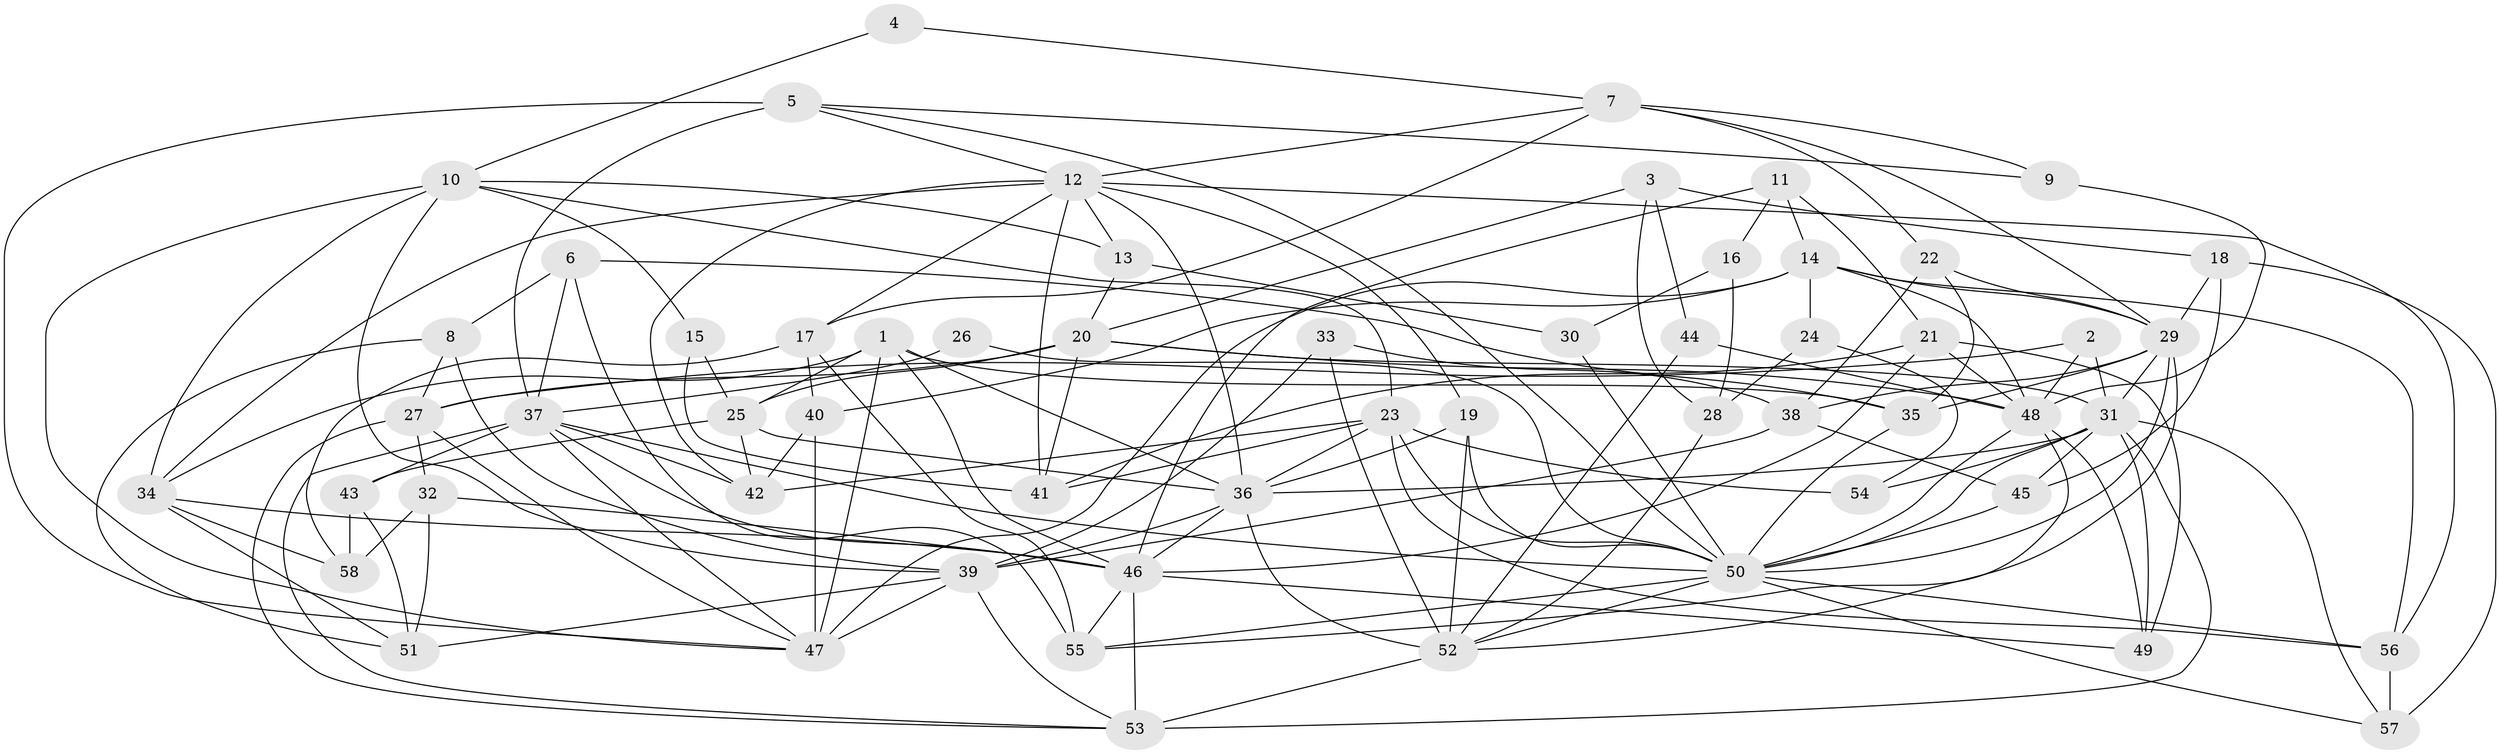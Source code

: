 // original degree distribution, {6: 0.10434782608695652, 8: 0.017391304347826087, 5: 0.1391304347826087, 3: 0.3217391304347826, 4: 0.22608695652173913, 2: 0.1391304347826087, 7: 0.043478260869565216, 10: 0.008695652173913044}
// Generated by graph-tools (version 1.1) at 2025/01/03/09/25 03:01:57]
// undirected, 58 vertices, 157 edges
graph export_dot {
graph [start="1"]
  node [color=gray90,style=filled];
  1;
  2;
  3;
  4;
  5;
  6;
  7;
  8;
  9;
  10;
  11;
  12;
  13;
  14;
  15;
  16;
  17;
  18;
  19;
  20;
  21;
  22;
  23;
  24;
  25;
  26;
  27;
  28;
  29;
  30;
  31;
  32;
  33;
  34;
  35;
  36;
  37;
  38;
  39;
  40;
  41;
  42;
  43;
  44;
  45;
  46;
  47;
  48;
  49;
  50;
  51;
  52;
  53;
  54;
  55;
  56;
  57;
  58;
  1 -- 25 [weight=1.0];
  1 -- 34 [weight=1.0];
  1 -- 35 [weight=1.0];
  1 -- 36 [weight=1.0];
  1 -- 46 [weight=1.0];
  1 -- 47 [weight=1.0];
  2 -- 27 [weight=1.0];
  2 -- 31 [weight=1.0];
  2 -- 48 [weight=2.0];
  3 -- 18 [weight=1.0];
  3 -- 20 [weight=1.0];
  3 -- 28 [weight=1.0];
  3 -- 44 [weight=1.0];
  4 -- 7 [weight=1.0];
  4 -- 10 [weight=1.0];
  5 -- 9 [weight=1.0];
  5 -- 12 [weight=1.0];
  5 -- 37 [weight=1.0];
  5 -- 47 [weight=2.0];
  5 -- 50 [weight=1.0];
  6 -- 8 [weight=1.0];
  6 -- 35 [weight=1.0];
  6 -- 37 [weight=1.0];
  6 -- 55 [weight=1.0];
  7 -- 9 [weight=1.0];
  7 -- 12 [weight=1.0];
  7 -- 17 [weight=1.0];
  7 -- 22 [weight=1.0];
  7 -- 29 [weight=1.0];
  8 -- 27 [weight=1.0];
  8 -- 39 [weight=1.0];
  8 -- 51 [weight=1.0];
  9 -- 48 [weight=1.0];
  10 -- 13 [weight=1.0];
  10 -- 15 [weight=1.0];
  10 -- 23 [weight=1.0];
  10 -- 34 [weight=1.0];
  10 -- 39 [weight=1.0];
  10 -- 47 [weight=1.0];
  11 -- 14 [weight=1.0];
  11 -- 16 [weight=1.0];
  11 -- 21 [weight=1.0];
  11 -- 46 [weight=1.0];
  12 -- 13 [weight=1.0];
  12 -- 17 [weight=1.0];
  12 -- 19 [weight=1.0];
  12 -- 34 [weight=1.0];
  12 -- 36 [weight=1.0];
  12 -- 41 [weight=1.0];
  12 -- 42 [weight=1.0];
  12 -- 56 [weight=1.0];
  13 -- 20 [weight=1.0];
  13 -- 30 [weight=1.0];
  14 -- 24 [weight=1.0];
  14 -- 29 [weight=1.0];
  14 -- 40 [weight=1.0];
  14 -- 47 [weight=1.0];
  14 -- 48 [weight=1.0];
  14 -- 56 [weight=1.0];
  15 -- 25 [weight=1.0];
  15 -- 41 [weight=1.0];
  16 -- 28 [weight=1.0];
  16 -- 30 [weight=1.0];
  17 -- 40 [weight=1.0];
  17 -- 55 [weight=1.0];
  17 -- 58 [weight=1.0];
  18 -- 29 [weight=1.0];
  18 -- 45 [weight=1.0];
  18 -- 57 [weight=1.0];
  19 -- 36 [weight=1.0];
  19 -- 50 [weight=1.0];
  19 -- 52 [weight=1.0];
  20 -- 25 [weight=1.0];
  20 -- 27 [weight=1.0];
  20 -- 31 [weight=1.0];
  20 -- 41 [weight=1.0];
  20 -- 48 [weight=1.0];
  21 -- 41 [weight=1.0];
  21 -- 46 [weight=1.0];
  21 -- 48 [weight=1.0];
  21 -- 49 [weight=1.0];
  22 -- 29 [weight=1.0];
  22 -- 35 [weight=1.0];
  22 -- 38 [weight=1.0];
  23 -- 36 [weight=1.0];
  23 -- 41 [weight=1.0];
  23 -- 42 [weight=1.0];
  23 -- 50 [weight=1.0];
  23 -- 54 [weight=2.0];
  23 -- 56 [weight=1.0];
  24 -- 28 [weight=1.0];
  24 -- 54 [weight=1.0];
  25 -- 36 [weight=2.0];
  25 -- 42 [weight=1.0];
  25 -- 43 [weight=1.0];
  26 -- 37 [weight=2.0];
  26 -- 50 [weight=1.0];
  27 -- 32 [weight=1.0];
  27 -- 47 [weight=1.0];
  27 -- 53 [weight=1.0];
  28 -- 52 [weight=2.0];
  29 -- 31 [weight=1.0];
  29 -- 35 [weight=1.0];
  29 -- 38 [weight=1.0];
  29 -- 50 [weight=1.0];
  29 -- 52 [weight=1.0];
  30 -- 50 [weight=1.0];
  31 -- 36 [weight=1.0];
  31 -- 45 [weight=1.0];
  31 -- 49 [weight=1.0];
  31 -- 50 [weight=1.0];
  31 -- 53 [weight=2.0];
  31 -- 54 [weight=1.0];
  31 -- 57 [weight=1.0];
  32 -- 46 [weight=1.0];
  32 -- 51 [weight=1.0];
  32 -- 58 [weight=1.0];
  33 -- 38 [weight=1.0];
  33 -- 39 [weight=1.0];
  33 -- 52 [weight=1.0];
  34 -- 46 [weight=1.0];
  34 -- 51 [weight=1.0];
  34 -- 58 [weight=1.0];
  35 -- 50 [weight=1.0];
  36 -- 39 [weight=1.0];
  36 -- 46 [weight=1.0];
  36 -- 52 [weight=2.0];
  37 -- 42 [weight=1.0];
  37 -- 43 [weight=1.0];
  37 -- 46 [weight=1.0];
  37 -- 47 [weight=1.0];
  37 -- 50 [weight=1.0];
  37 -- 53 [weight=1.0];
  38 -- 39 [weight=1.0];
  38 -- 45 [weight=1.0];
  39 -- 47 [weight=1.0];
  39 -- 51 [weight=1.0];
  39 -- 53 [weight=1.0];
  40 -- 42 [weight=2.0];
  40 -- 47 [weight=3.0];
  43 -- 51 [weight=1.0];
  43 -- 58 [weight=1.0];
  44 -- 48 [weight=1.0];
  44 -- 52 [weight=1.0];
  45 -- 50 [weight=1.0];
  46 -- 49 [weight=1.0];
  46 -- 53 [weight=1.0];
  46 -- 55 [weight=1.0];
  48 -- 49 [weight=1.0];
  48 -- 50 [weight=1.0];
  48 -- 55 [weight=1.0];
  50 -- 52 [weight=1.0];
  50 -- 55 [weight=1.0];
  50 -- 56 [weight=1.0];
  50 -- 57 [weight=1.0];
  52 -- 53 [weight=1.0];
  56 -- 57 [weight=2.0];
}
